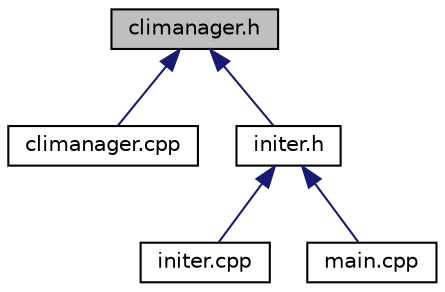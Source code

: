 digraph "climanager.h"
{
  edge [fontname="Helvetica",fontsize="10",labelfontname="Helvetica",labelfontsize="10"];
  node [fontname="Helvetica",fontsize="10",shape=record];
  Node7 [label="climanager.h",height=0.2,width=0.4,color="black", fillcolor="grey75", style="filled", fontcolor="black"];
  Node7 -> Node8 [dir="back",color="midnightblue",fontsize="10",style="solid"];
  Node8 [label="climanager.cpp",height=0.2,width=0.4,color="black", fillcolor="white", style="filled",URL="$climanager_8cpp.html"];
  Node7 -> Node9 [dir="back",color="midnightblue",fontsize="10",style="solid"];
  Node9 [label="initer.h",height=0.2,width=0.4,color="black", fillcolor="white", style="filled",URL="$initer_8h.html"];
  Node9 -> Node10 [dir="back",color="midnightblue",fontsize="10",style="solid"];
  Node10 [label="initer.cpp",height=0.2,width=0.4,color="black", fillcolor="white", style="filled",URL="$initer_8cpp.html"];
  Node9 -> Node11 [dir="back",color="midnightblue",fontsize="10",style="solid"];
  Node11 [label="main.cpp",height=0.2,width=0.4,color="black", fillcolor="white", style="filled",URL="$main_8cpp.html"];
}
